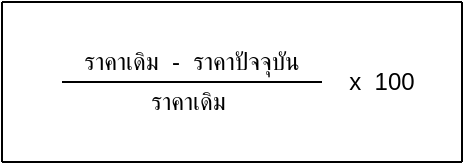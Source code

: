 <mxfile version="13.5.7" type="device"><diagram id="a6TJW5zJnRVX_Nxj9Cyq" name="Page-1"><mxGraphModel dx="801" dy="513" grid="1" gridSize="10" guides="1" tooltips="1" connect="1" arrows="1" fold="1" page="1" pageScale="1" pageWidth="1920" pageHeight="1200" math="0" shadow="0"><root><mxCell id="0"/><mxCell id="1" parent="0"/><mxCell id="z7_umzxjyHdmV6n9cN2B-1" value="ราคาเดิม&amp;nbsp; -&amp;nbsp; ราคาปัจจุบัน" style="text;html=1;strokeColor=none;fillColor=none;align=center;verticalAlign=middle;whiteSpace=wrap;rounded=0;" vertex="1" parent="1"><mxGeometry x="220" y="100" width="150" height="20" as="geometry"/></mxCell><mxCell id="z7_umzxjyHdmV6n9cN2B-2" value="" style="endArrow=none;html=1;" edge="1" parent="1"><mxGeometry width="50" height="50" relative="1" as="geometry"><mxPoint x="230" y="120" as="sourcePoint"/><mxPoint x="360" y="120" as="targetPoint"/></mxGeometry></mxCell><mxCell id="z7_umzxjyHdmV6n9cN2B-3" value="ราคาเดิม&amp;nbsp;" style="text;html=1;strokeColor=none;fillColor=none;align=center;verticalAlign=middle;whiteSpace=wrap;rounded=0;" vertex="1" parent="1"><mxGeometry x="220" y="120" width="150" height="20" as="geometry"/></mxCell><mxCell id="z7_umzxjyHdmV6n9cN2B-4" value="x&amp;nbsp; 100" style="text;html=1;strokeColor=none;fillColor=none;align=center;verticalAlign=middle;whiteSpace=wrap;rounded=0;" vertex="1" parent="1"><mxGeometry x="370" y="110" width="40" height="20" as="geometry"/></mxCell><mxCell id="z7_umzxjyHdmV6n9cN2B-5" value="" style="endArrow=none;html=1;" edge="1" parent="1"><mxGeometry width="50" height="50" relative="1" as="geometry"><mxPoint x="200" y="80" as="sourcePoint"/><mxPoint x="430" y="80" as="targetPoint"/></mxGeometry></mxCell><mxCell id="z7_umzxjyHdmV6n9cN2B-6" value="" style="endArrow=none;html=1;" edge="1" parent="1"><mxGeometry width="50" height="50" relative="1" as="geometry"><mxPoint x="200" y="160" as="sourcePoint"/><mxPoint x="430" y="160" as="targetPoint"/></mxGeometry></mxCell><mxCell id="z7_umzxjyHdmV6n9cN2B-7" value="" style="endArrow=none;html=1;" edge="1" parent="1"><mxGeometry width="50" height="50" relative="1" as="geometry"><mxPoint x="200" y="80" as="sourcePoint"/><mxPoint x="200" y="160" as="targetPoint"/></mxGeometry></mxCell><mxCell id="z7_umzxjyHdmV6n9cN2B-8" value="" style="endArrow=none;html=1;" edge="1" parent="1"><mxGeometry width="50" height="50" relative="1" as="geometry"><mxPoint x="430" y="80" as="sourcePoint"/><mxPoint x="430" y="160" as="targetPoint"/></mxGeometry></mxCell></root></mxGraphModel></diagram></mxfile>